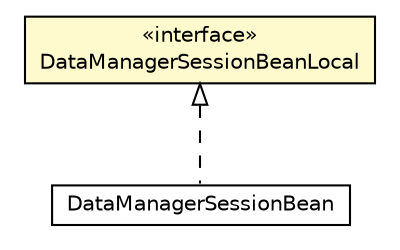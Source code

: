 #!/usr/local/bin/dot
#
# Class diagram 
# Generated by UMLGraph version R5_6-24-gf6e263 (http://www.umlgraph.org/)
#

digraph G {
	edge [fontname="Helvetica",fontsize=10,labelfontname="Helvetica",labelfontsize=10];
	node [fontname="Helvetica",fontsize=10,shape=plaintext];
	nodesep=0.25;
	ranksep=0.5;
	// org.unict.ing.pds.dhtdb.datamanager.DataManagerSessionBeanLocal
	c1088 [label=<<table title="org.unict.ing.pds.dhtdb.datamanager.DataManagerSessionBeanLocal" border="0" cellborder="1" cellspacing="0" cellpadding="2" port="p" bgcolor="lemonChiffon" href="./DataManagerSessionBeanLocal.html">
		<tr><td><table border="0" cellspacing="0" cellpadding="1">
<tr><td align="center" balign="center"> &#171;interface&#187; </td></tr>
<tr><td align="center" balign="center"> DataManagerSessionBeanLocal </td></tr>
		</table></td></tr>
		</table>>, URL="./DataManagerSessionBeanLocal.html", fontname="Helvetica", fontcolor="black", fontsize=10.0];
	// org.unict.ing.pds.dhtdb.datamanager.DataManagerSessionBean
	c1089 [label=<<table title="org.unict.ing.pds.dhtdb.datamanager.DataManagerSessionBean" border="0" cellborder="1" cellspacing="0" cellpadding="2" port="p" href="./DataManagerSessionBean.html">
		<tr><td><table border="0" cellspacing="0" cellpadding="1">
<tr><td align="center" balign="center"> DataManagerSessionBean </td></tr>
		</table></td></tr>
		</table>>, URL="./DataManagerSessionBean.html", fontname="Helvetica", fontcolor="black", fontsize=10.0];
	//org.unict.ing.pds.dhtdb.datamanager.DataManagerSessionBean implements org.unict.ing.pds.dhtdb.datamanager.DataManagerSessionBeanLocal
	c1088:p -> c1089:p [dir=back,arrowtail=empty,style=dashed];
}


